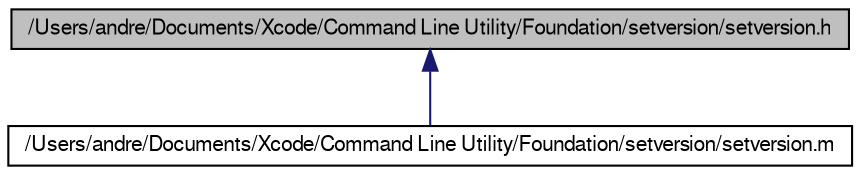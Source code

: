 digraph G
{
  bgcolor="transparent";
  edge [fontname="FreeSans",fontsize=10,labelfontname="FreeSans",labelfontsize=10];
  node [fontname="FreeSans",fontsize=10,shape=record];
  Node1 [label="/Users/andre/Documents/Xcode/Command Line Utility/Foundation/setversion/setversion.h",height=0.2,width=0.4,color="black", fillcolor="grey75", style="filled" fontcolor="black"];
  Node1 -> Node2 [dir=back,color="midnightblue",fontsize=10,style="solid"];
  Node2 [label="/Users/andre/Documents/Xcode/Command Line Utility/Foundation/setversion/setversion.m",height=0.2,width=0.4,color="black",URL="$setversion_8m.html"];
}
